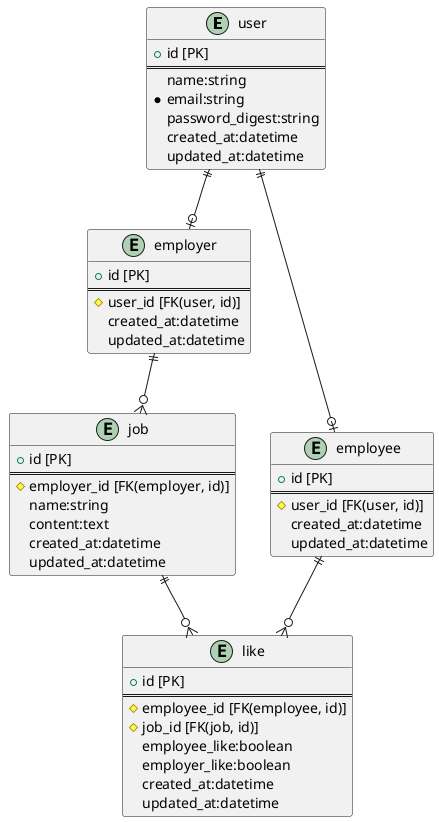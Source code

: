@startuml prototype

entity "user" {
  + id [PK]
  ==
  name:string
  * email:string
  password_digest:string
  created_at:datetime
  updated_at:datetime
}

entity "employer" {
  + id [PK]
  ==
  # user_id [FK(user, id)]
  created_at:datetime
  updated_at:datetime
}

entity "job" {
  + id [PK]
  ==
  # employer_id [FK(employer, id)]
  name:string
  content:text
  created_at:datetime
  updated_at:datetime
}

entity "employee" {
  + id [PK]
  ==
  # user_id [FK(user, id)]
  created_at:datetime
  updated_at:datetime
}

entity "like" {
  + id [PK]
  ==
  # employee_id [FK(employee, id)]
  # job_id [FK(job, id)]
  employee_like:boolean
  employer_like:boolean
  created_at:datetime
  updated_at:datetime
}

user ||--o| employer
user ||--o| employee

employer ||--o{ job

job ||--o{ like
employee ||--o{ like

@enduml
